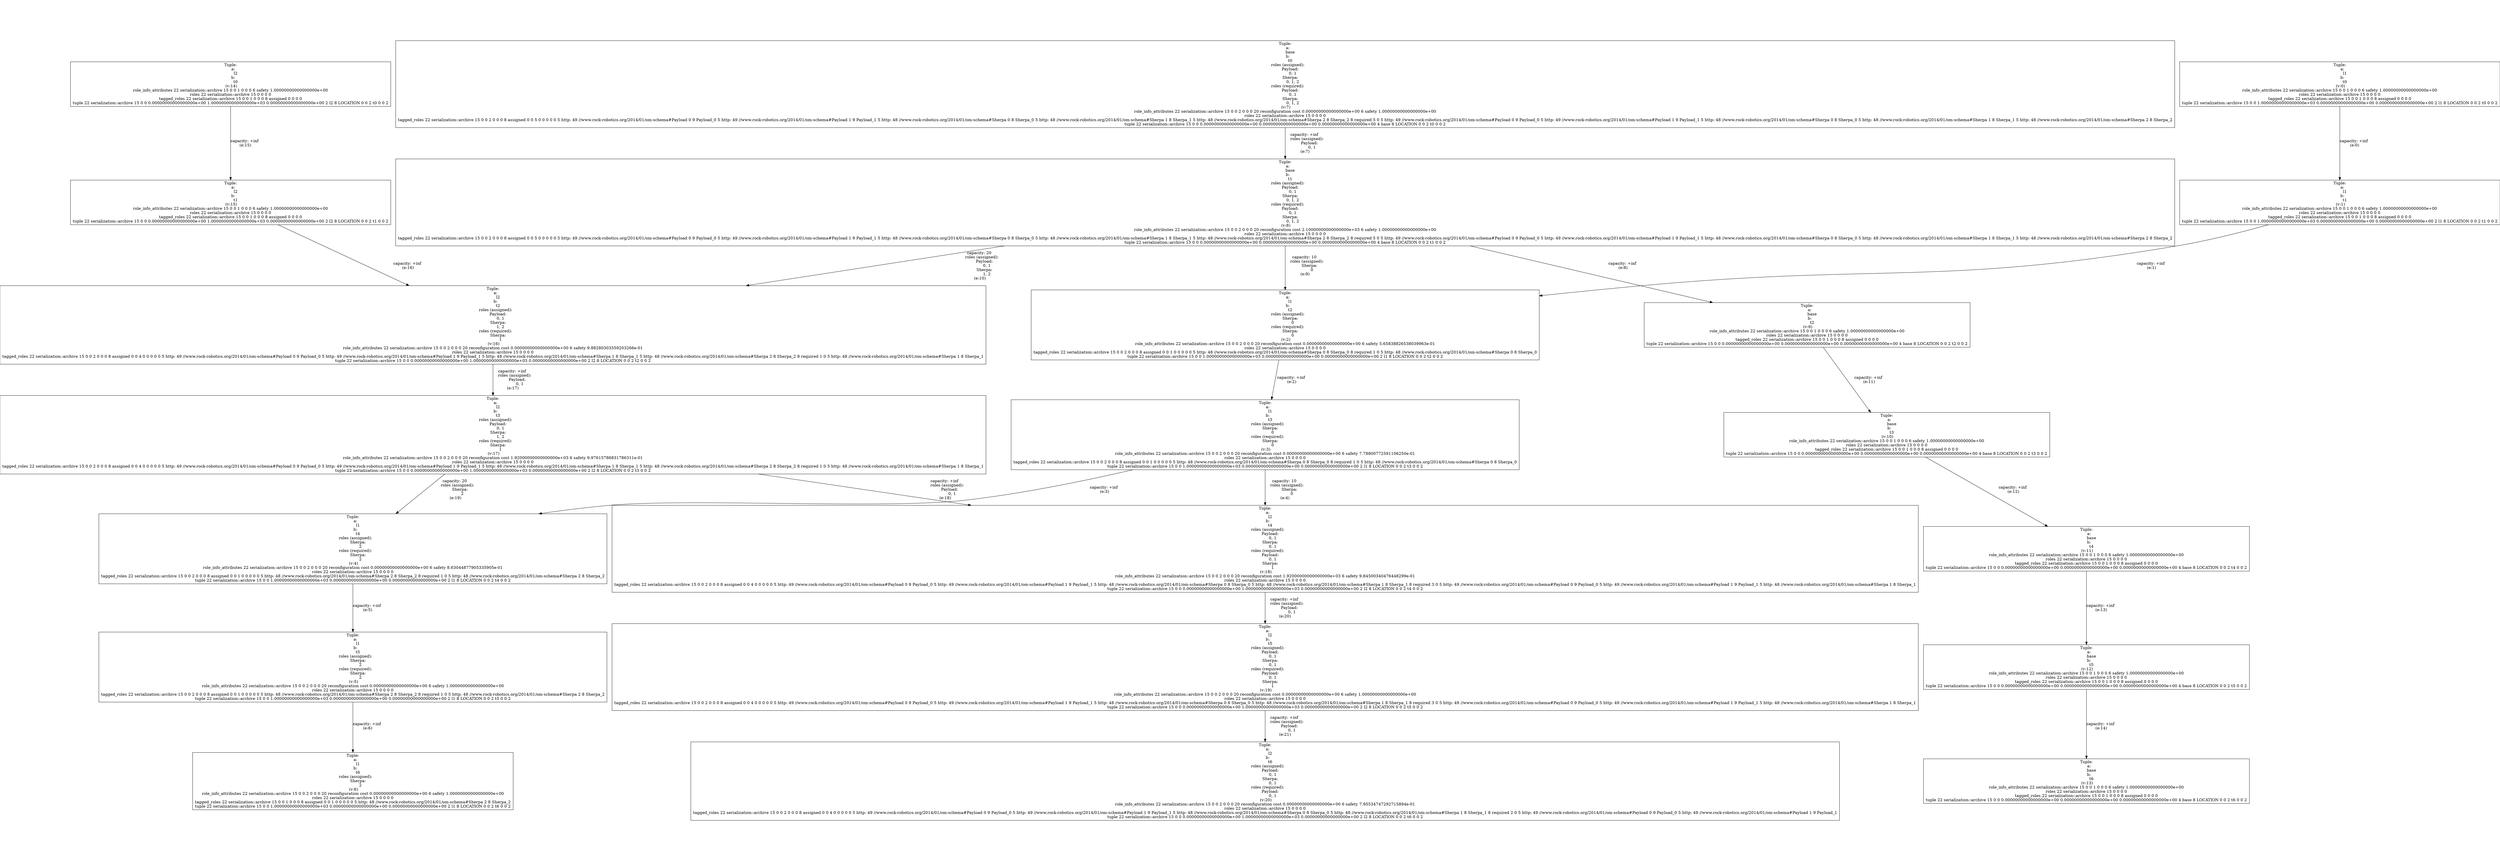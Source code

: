 digraph GraphvizGraph {
	graph [bb="0,0,6845,2762",
		concentrate=false,
		dpi="96,0",
		overlap=false,
		pad="0,2",
		root="Tuple:
    a:
        l2
    b:
        t6
    roles (assigned):
        Payload:
            0, 1
        Sherpa:
            0, \
1
    roles (required):
        Payload:
            0, 1
 (v:20)
role_info_attributes 22 serialization::archive 15 0 0 2 0 0 0 \
20 reconfiguration cost 0.00000000000000000e+00 6 safety 7.95534747292715894e-01
roles 22 serialization::archive 15 0 0 0 0
tagged_\
roles 22 serialization::archive 15 0 0 2 0 0 0 8 assigned 0 0 4 0 0 0 0 0 5 http: 49 //www.rock-robotics.org/2014/01/om-schema#Payload \
0 9 Payload_0 5 http: 49 //www.rock-robotics.org/2014/01/om-schema#Payload 1 9 Payload_1 5 http: 48 //www.rock-robotics.org/2014/\
01/om-schema#Sherpa 0 8 Sherpa_0 5 http: 48 //www.rock-robotics.org/2014/01/om-schema#Sherpa 1 8 Sherpa_1 8 required 2 0 5 http: \
49 //www.rock-robotics.org/2014/01/om-schema#Payload 0 9 Payload_0 5 http: 49 //www.rock-robotics.org/2014/01/om-schema#Payload \
1 9 Payload_1
tuple 22 serialization::archive 15 0 0 0.00000000000000000e+00 1.00000000000000000e+03 0.00000000000000000e+00 2 l2 \
8 LOCATION 0 0 2 t6 0 0 2",
		splines=true
	];
	node [fixedsize=false,
		label="\N",
		pin=false,
		pos="0,0",
		shape=box,
		width=0
	];
	edge [label=o];
	"Tuple:
    a:
        l2
    b:
        t6
    roles (assigned):
        Payload:
            0, 1
        Sherpa:
            0, \
1
    roles (required):
        Payload:
            0, 1
 (v:20)
role_info_attributes 22 serialization::archive 15 0 0 2 0 0 0 \
20 reconfiguration cost 0.00000000000000000e+00 6 safety 7.95534747292715894e-01
roles 22 serialization::archive 15 0 0 0 0
tagged_\
roles 22 serialization::archive 15 0 0 2 0 0 0 8 assigned 0 0 4 0 0 0 0 0 5 http: 49 //www.rock-robotics.org/2014/01/om-schema#Payload \
0 9 Payload_0 5 http: 49 //www.rock-robotics.org/2014/01/om-schema#Payload 1 9 Payload_1 5 http: 48 //www.rock-robotics.org/2014/\
01/om-schema#Sherpa 0 8 Sherpa_0 5 http: 48 //www.rock-robotics.org/2014/01/om-schema#Sherpa 1 8 Sherpa_1 8 required 2 0 5 http: \
49 //www.rock-robotics.org/2014/01/om-schema#Payload 0 9 Payload_0 5 http: 49 //www.rock-robotics.org/2014/01/om-schema#Payload \
1 9 Payload_1
tuple 22 serialization::archive 15 0 0 0.00000000000000000e+00 1.00000000000000000e+03 0.00000000000000000e+00 2 l2 \
8 LOCATION 0 0 2 t6 0 0 2"	 [height=3.8611,
		pos="3464,139",
		width=43.778];
	"Tuple:
    a:
        l2
    b:
        t5
    roles (assigned):
        Payload:
            0, 1
        Sherpa:
            0, \
1
    roles (required):
        Payload:
            0, 1
        Sherpa:
            1
 (v:19)
role_info_attributes 22 serialization::\
archive 15 0 0 2 0 0 0 20 reconfiguration cost 0.00000000000000000e+00 6 safety 1.00000000000000000e+00
roles 22 serialization::\
archive 15 0 0 0 0
tagged_roles 22 serialization::archive 15 0 0 2 0 0 0 8 assigned 0 0 4 0 0 0 0 0 5 http: 49 //www.rock-robotics.org/\
2014/01/om-schema#Payload 0 9 Payload_0 5 http: 49 //www.rock-robotics.org/2014/01/om-schema#Payload 1 9 Payload_1 5 http: 48 //\
www.rock-robotics.org/2014/01/om-schema#Sherpa 0 8 Sherpa_0 5 http: 48 //www.rock-robotics.org/2014/01/om-schema#Sherpa 1 8 Sherpa_\
1 8 required 3 0 5 http: 49 //www.rock-robotics.org/2014/01/om-schema#Payload 0 9 Payload_0 5 http: 49 //www.rock-robotics.org/2014/\
01/om-schema#Payload 1 9 Payload_1 5 http: 48 //www.rock-robotics.org/2014/01/om-schema#Sherpa 1 8 Sherpa_1
tuple 22 serialization::\
archive 15 0 0 0.00000000000000000e+00 1.00000000000000000e+03 0.00000000000000000e+00 2 l2 8 LOCATION 0 0 2 t5 0 0 2"	 [height=4.2778,
		pos="3464,543",
		width=49.736];
	"Tuple:
    a:
        l2
    b:
        t5
    roles (assigned):
        Payload:
            0, 1
        Sherpa:
            0, \
1
    roles (required):
        Payload:
            0, 1
        Sherpa:
            1
 (v:19)
role_info_attributes 22 serialization::\
archive 15 0 0 2 0 0 0 20 reconfiguration cost 0.00000000000000000e+00 6 safety 1.00000000000000000e+00
roles 22 serialization::\
archive 15 0 0 0 0
tagged_roles 22 serialization::archive 15 0 0 2 0 0 0 8 assigned 0 0 4 0 0 0 0 0 5 http: 49 //www.rock-robotics.org/\
2014/01/om-schema#Payload 0 9 Payload_0 5 http: 49 //www.rock-robotics.org/2014/01/om-schema#Payload 1 9 Payload_1 5 http: 48 //\
www.rock-robotics.org/2014/01/om-schema#Sherpa 0 8 Sherpa_0 5 http: 48 //www.rock-robotics.org/2014/01/om-schema#Sherpa 1 8 Sherpa_\
1 8 required 3 0 5 http: 49 //www.rock-robotics.org/2014/01/om-schema#Payload 0 9 Payload_0 5 http: 49 //www.rock-robotics.org/2014/\
01/om-schema#Payload 1 9 Payload_1 5 http: 48 //www.rock-robotics.org/2014/01/om-schema#Sherpa 1 8 Sherpa_1
tuple 22 serialization::\
archive 15 0 0 0.00000000000000000e+00 1.00000000000000000e+03 0.00000000000000000e+00 2 l2 8 LOCATION 0 0 2 t5 0 0 2" -> "Tuple:
    a:
        l2
    b:
        t6
    roles (assigned):
        Payload:
            0, 1
        Sherpa:
            0, \
1
    roles (required):
        Payload:
            0, 1
 (v:20)
role_info_attributes 22 serialization::archive 15 0 0 2 0 0 0 \
20 reconfiguration cost 0.00000000000000000e+00 6 safety 7.95534747292715894e-01
roles 22 serialization::archive 15 0 0 0 0
tagged_\
roles 22 serialization::archive 15 0 0 2 0 0 0 8 assigned 0 0 4 0 0 0 0 0 5 http: 49 //www.rock-robotics.org/2014/01/om-schema#Payload \
0 9 Payload_0 5 http: 49 //www.rock-robotics.org/2014/01/om-schema#Payload 1 9 Payload_1 5 http: 48 //www.rock-robotics.org/2014/\
01/om-schema#Sherpa 0 8 Sherpa_0 5 http: 48 //www.rock-robotics.org/2014/01/om-schema#Sherpa 1 8 Sherpa_1 8 required 2 0 5 http: \
49 //www.rock-robotics.org/2014/01/om-schema#Payload 0 9 Payload_0 5 http: 49 //www.rock-robotics.org/2014/01/om-schema#Payload \
1 9 Payload_1
tuple 22 serialization::archive 15 0 0 0.00000000000000000e+00 1.00000000000000000e+03 0.00000000000000000e+00 2 l2 \
8 LOCATION 0 0 2 t6 0 0 2" [key="capacity: +inf
    roles (assigned):
        Payload:
            0, 1
 (e:21)",
	label="capacity: +inf
    roles (assigned):
        Payload:
            0, 1
 (e:21)",
	lp="3516.5,333.5",
	pos="e,3464,278.02 3464,388.82 3464,355.8 3464,320.97 3464,288.14"];
"Tuple:
    a:
        l2
    b:
        t4
    roles (assigned):
        Payload:
            0, 1
        Sherpa:
            0, \
1
    roles (required):
        Payload:
            0, 1
        Sherpa:
            1
 (v:18)
role_info_attributes 22 serialization::\
archive 15 0 0 2 0 0 0 20 reconfiguration cost 1.92000000000000000e+03 6 safety 9.84500340476448299e-01
roles 22 serialization::\
archive 15 0 0 0 0
tagged_roles 22 serialization::archive 15 0 0 2 0 0 0 8 assigned 0 0 4 0 0 0 0 0 5 http: 49 //www.rock-robotics.org/\
2014/01/om-schema#Payload 0 9 Payload_0 5 http: 49 //www.rock-robotics.org/2014/01/om-schema#Payload 1 9 Payload_1 5 http: 48 //\
www.rock-robotics.org/2014/01/om-schema#Sherpa 0 8 Sherpa_0 5 http: 48 //www.rock-robotics.org/2014/01/om-schema#Sherpa 1 8 Sherpa_\
1 8 required 3 0 5 http: 49 //www.rock-robotics.org/2014/01/om-schema#Payload 0 9 Payload_0 5 http: 49 //www.rock-robotics.org/2014/\
01/om-schema#Payload 1 9 Payload_1 5 http: 48 //www.rock-robotics.org/2014/01/om-schema#Sherpa 1 8 Sherpa_1
tuple 22 serialization::\
archive 15 0 0 0.00000000000000000e+00 1.00000000000000000e+03 0.00000000000000000e+00 2 l2 8 LOCATION 0 0 2 t4 0 0 2" [height=4.2778,
	pos="3464,962",
	width=49.736];
"Tuple:
    a:
        l2
    b:
        t4
    roles (assigned):
        Payload:
            0, 1
        Sherpa:
            0, \
1
    roles (required):
        Payload:
            0, 1
        Sherpa:
            1
 (v:18)
role_info_attributes 22 serialization::\
archive 15 0 0 2 0 0 0 20 reconfiguration cost 1.92000000000000000e+03 6 safety 9.84500340476448299e-01
roles 22 serialization::\
archive 15 0 0 0 0
tagged_roles 22 serialization::archive 15 0 0 2 0 0 0 8 assigned 0 0 4 0 0 0 0 0 5 http: 49 //www.rock-robotics.org/\
2014/01/om-schema#Payload 0 9 Payload_0 5 http: 49 //www.rock-robotics.org/2014/01/om-schema#Payload 1 9 Payload_1 5 http: 48 //\
www.rock-robotics.org/2014/01/om-schema#Sherpa 0 8 Sherpa_0 5 http: 48 //www.rock-robotics.org/2014/01/om-schema#Sherpa 1 8 Sherpa_\
1 8 required 3 0 5 http: 49 //www.rock-robotics.org/2014/01/om-schema#Payload 0 9 Payload_0 5 http: 49 //www.rock-robotics.org/2014/\
01/om-schema#Payload 1 9 Payload_1 5 http: 48 //www.rock-robotics.org/2014/01/om-schema#Sherpa 1 8 Sherpa_1
tuple 22 serialization::\
archive 15 0 0 0.00000000000000000e+00 1.00000000000000000e+03 0.00000000000000000e+00 2 l2 8 LOCATION 0 0 2 t4 0 0 2" -> "Tuple:
    a:
        l2
    b:
        t5
    roles (assigned):
        Payload:
            0, 1
        Sherpa:
            0, \
1
    roles (required):
        Payload:
            0, 1
        Sherpa:
            1
 (v:19)
role_info_attributes 22 serialization::\
archive 15 0 0 2 0 0 0 20 reconfiguration cost 0.00000000000000000e+00 6 safety 1.00000000000000000e+00
roles 22 serialization::\
archive 15 0 0 0 0
tagged_roles 22 serialization::archive 15 0 0 2 0 0 0 8 assigned 0 0 4 0 0 0 0 0 5 http: 49 //www.rock-robotics.org/\
2014/01/om-schema#Payload 0 9 Payload_0 5 http: 49 //www.rock-robotics.org/2014/01/om-schema#Payload 1 9 Payload_1 5 http: 48 //\
www.rock-robotics.org/2014/01/om-schema#Sherpa 0 8 Sherpa_0 5 http: 48 //www.rock-robotics.org/2014/01/om-schema#Sherpa 1 8 Sherpa_\
1 8 required 3 0 5 http: 49 //www.rock-robotics.org/2014/01/om-schema#Payload 0 9 Payload_0 5 http: 49 //www.rock-robotics.org/2014/\
01/om-schema#Payload 1 9 Payload_1 5 http: 48 //www.rock-robotics.org/2014/01/om-schema#Sherpa 1 8 Sherpa_1
tuple 22 serialization::\
archive 15 0 0 0.00000000000000000e+00 1.00000000000000000e+03 0.00000000000000000e+00 2 l2 8 LOCATION 0 0 2 t5 0 0 2" [key="capacity: +inf
    roles (assigned):
        Payload:
            0, 1
 (e:20)",
label="capacity: +inf
    roles (assigned):
        Payload:
            0, 1
 (e:20)",
lp="3516.5,752.5",
pos="e,3464,697.26 3464,807.76 3464,775.09 3464,740.49 3464,707.46"];
"Tuple:
    a:
        l2
    b:
        t3
    roles (assigned):
        Payload:
            0, 1
        Sherpa:
            1, \
2
    roles (required):
        Sherpa:
            1
 (v:17)
role_info_attributes 22 serialization::archive 15 0 0 2 0 0 0 20 reconfiguration \
cost 1.92000000000000000e+03 6 safety 9.97615786831786311e-01
roles 22 serialization::archive 15 0 0 0 0
tagged_roles 22 serialization::\
archive 15 0 0 2 0 0 0 8 assigned 0 0 4 0 0 0 0 0 5 http: 49 //www.rock-robotics.org/2014/01/om-schema#Payload 0 9 Payload_0 5 http: \
49 //www.rock-robotics.org/2014/01/om-schema#Payload 1 9 Payload_1 5 http: 48 //www.rock-robotics.org/2014/01/om-schema#Sherpa 1 \
8 Sherpa_1 5 http: 48 //www.rock-robotics.org/2014/01/om-schema#Sherpa 2 8 Sherpa_2 8 required 1 0 5 http: 48 //www.rock-robotics.org/\
2014/01/om-schema#Sherpa 1 8 Sherpa_1
tuple 22 serialization::archive 15 0 0 0.00000000000000000e+00 1.00000000000000000e+03 0.00000000000000000e+\
00 2 l2 8 LOCATION 0 0 2 t3 0 0 2" [height=3.8611,
pos="1349,1366",
width=37.472];
"Tuple:
    a:
        l2
    b:
        t3
    roles (assigned):
        Payload:
            0, 1
        Sherpa:
            1, \
2
    roles (required):
        Sherpa:
            1
 (v:17)
role_info_attributes 22 serialization::archive 15 0 0 2 0 0 0 20 reconfiguration \
cost 1.92000000000000000e+03 6 safety 9.97615786831786311e-01
roles 22 serialization::archive 15 0 0 0 0
tagged_roles 22 serialization::\
archive 15 0 0 2 0 0 0 8 assigned 0 0 4 0 0 0 0 0 5 http: 49 //www.rock-robotics.org/2014/01/om-schema#Payload 0 9 Payload_0 5 http: \
49 //www.rock-robotics.org/2014/01/om-schema#Payload 1 9 Payload_1 5 http: 48 //www.rock-robotics.org/2014/01/om-schema#Sherpa 1 \
8 Sherpa_1 5 http: 48 //www.rock-robotics.org/2014/01/om-schema#Sherpa 2 8 Sherpa_2 8 required 1 0 5 http: 48 //www.rock-robotics.org/\
2014/01/om-schema#Sherpa 1 8 Sherpa_1
tuple 22 serialization::archive 15 0 0 0.00000000000000000e+00 1.00000000000000000e+03 0.00000000000000000e+\
00 2 l2 8 LOCATION 0 0 2 t3 0 0 2" -> "Tuple:
    a:
        l2
    b:
        t4
    roles (assigned):
        Payload:
            0, 1
        Sherpa:
            0, \
1
    roles (required):
        Payload:
            0, 1
        Sherpa:
            1
 (v:18)
role_info_attributes 22 serialization::\
archive 15 0 0 2 0 0 0 20 reconfiguration cost 1.92000000000000000e+03 6 safety 9.84500340476448299e-01
roles 22 serialization::\
archive 15 0 0 0 0
tagged_roles 22 serialization::archive 15 0 0 2 0 0 0 8 assigned 0 0 4 0 0 0 0 0 5 http: 49 //www.rock-robotics.org/\
2014/01/om-schema#Payload 0 9 Payload_0 5 http: 49 //www.rock-robotics.org/2014/01/om-schema#Payload 1 9 Payload_1 5 http: 48 //\
www.rock-robotics.org/2014/01/om-schema#Sherpa 0 8 Sherpa_0 5 http: 48 //www.rock-robotics.org/2014/01/om-schema#Sherpa 1 8 Sherpa_\
1 8 required 3 0 5 http: 49 //www.rock-robotics.org/2014/01/om-schema#Payload 0 9 Payload_0 5 http: 49 //www.rock-robotics.org/2014/\
01/om-schema#Payload 1 9 Payload_1 5 http: 48 //www.rock-robotics.org/2014/01/om-schema#Sherpa 1 8 Sherpa_1
tuple 22 serialization::\
archive 15 0 0 0.00000000000000000e+00 1.00000000000000000e+03 0.00000000000000000e+00 2 l2 8 LOCATION 0 0 2 t4 0 0 2" [key="capacity: +inf
    roles (assigned):
        Payload:
            0, 1
 (e:18)",
label="capacity: +inf
    roles (assigned):
        Payload:
            0, 1
 (e:18)",
lp="2586.5,1171.5",
pos="e,2657.4,1116.1 2076.9,1227 2260.7,1191.8 2459.4,1153.9 2647.3,1118"];
"Tuple:
    a:
        l1
    b:
        t4
    roles (assigned):
        Sherpa:
            2
    roles (required):
        Sherpa:
            \
2
 (v:4)
role_info_attributes 22 serialization::archive 15 0 0 2 0 0 0 20 reconfiguration cost 0.00000000000000000e+00 6 safety \
8.63044877905335905e-01
roles 22 serialization::archive 15 0 0 0 0
tagged_roles 22 serialization::archive 15 0 0 2 0 0 0 8 assigned \
0 0 1 0 0 0 0 0 5 http: 48 //www.rock-robotics.org/2014/01/om-schema#Sherpa 2 8 Sherpa_2 8 required 1 0 5 http: 48 //www.rock-robotics.org/\
2014/01/om-schema#Sherpa 2 8 Sherpa_2
tuple 22 serialization::archive 15 0 0 1.00000000000000000e+03 0.00000000000000000e+00 0.00000000000000000e+\
00 2 l1 8 LOCATION 0 0 2 t4 0 0 2" [height=3.4444,
pos="963,962",
width=19.236];
"Tuple:
    a:
        l2
    b:
        t3
    roles (assigned):
        Payload:
            0, 1
        Sherpa:
            1, \
2
    roles (required):
        Sherpa:
            1
 (v:17)
role_info_attributes 22 serialization::archive 15 0 0 2 0 0 0 20 reconfiguration \
cost 1.92000000000000000e+03 6 safety 9.97615786831786311e-01
roles 22 serialization::archive 15 0 0 0 0
tagged_roles 22 serialization::\
archive 15 0 0 2 0 0 0 8 assigned 0 0 4 0 0 0 0 0 5 http: 49 //www.rock-robotics.org/2014/01/om-schema#Payload 0 9 Payload_0 5 http: \
49 //www.rock-robotics.org/2014/01/om-schema#Payload 1 9 Payload_1 5 http: 48 //www.rock-robotics.org/2014/01/om-schema#Sherpa 1 \
8 Sherpa_1 5 http: 48 //www.rock-robotics.org/2014/01/om-schema#Sherpa 2 8 Sherpa_2 8 required 1 0 5 http: 48 //www.rock-robotics.org/\
2014/01/om-schema#Sherpa 1 8 Sherpa_1
tuple 22 serialization::archive 15 0 0 0.00000000000000000e+00 1.00000000000000000e+03 0.00000000000000000e+\
00 2 l2 8 LOCATION 0 0 2 t3 0 0 2" -> "Tuple:
    a:
        l1
    b:
        t4
    roles (assigned):
        Sherpa:
            2
    roles (required):
        Sherpa:
            \
2
 (v:4)
role_info_attributes 22 serialization::archive 15 0 0 2 0 0 0 20 reconfiguration cost 0.00000000000000000e+00 6 safety \
8.63044877905335905e-01
roles 22 serialization::archive 15 0 0 0 0
tagged_roles 22 serialization::archive 15 0 0 2 0 0 0 8 assigned \
0 0 1 0 0 0 0 0 5 http: 48 //www.rock-robotics.org/2014/01/om-schema#Sherpa 2 8 Sherpa_2 8 required 1 0 5 http: 48 //www.rock-robotics.org/\
2014/01/om-schema#Sherpa 2 8 Sherpa_2
tuple 22 serialization::archive 15 0 0 1.00000000000000000e+03 0.00000000000000000e+00 0.00000000000000000e+\
00 2 l1 8 LOCATION 0 0 2 t4 0 0 2" [key="capacity: 20
    roles (assigned):
        Sherpa:
            2
 (e:19)",
label="capacity: 20
    roles (assigned):
        Sherpa:
            2
 (e:19)",
lp="1243.5,1171.5",
pos="e,1081.5,1086.1 1216.2,1227 1174.8,1183.7 1129.4,1136.2 1088.6,1093.4"];
"Tuple:
    a:
        l2
    b:
        t2
    roles (assigned):
        Payload:
            0, 1
        Sherpa:
            1, \
2
    roles (required):
        Sherpa:
            1
 (v:16)
role_info_attributes 22 serialization::archive 15 0 0 2 0 0 0 20 reconfiguration \
cost 0.00000000000000000e+00 6 safety 9.88280303559203266e-01
roles 22 serialization::archive 15 0 0 0 0
tagged_roles 22 serialization::\
archive 15 0 0 2 0 0 0 8 assigned 0 0 4 0 0 0 0 0 5 http: 49 //www.rock-robotics.org/2014/01/om-schema#Payload 0 9 Payload_0 5 http: \
49 //www.rock-robotics.org/2014/01/om-schema#Payload 1 9 Payload_1 5 http: 48 //www.rock-robotics.org/2014/01/om-schema#Sherpa 1 \
8 Sherpa_1 5 http: 48 //www.rock-robotics.org/2014/01/om-schema#Sherpa 2 8 Sherpa_2 8 required 1 0 5 http: 48 //www.rock-robotics.org/\
2014/01/om-schema#Sherpa 1 8 Sherpa_1
tuple 22 serialization::archive 15 0 0 0.00000000000000000e+00 1.00000000000000000e+03 0.00000000000000000e+\
00 2 l2 8 LOCATION 0 0 2 t2 0 0 2" [height=3.8611,
pos="1349,1755",
width=37.472];
"Tuple:
    a:
        l2
    b:
        t2
    roles (assigned):
        Payload:
            0, 1
        Sherpa:
            1, \
2
    roles (required):
        Sherpa:
            1
 (v:16)
role_info_attributes 22 serialization::archive 15 0 0 2 0 0 0 20 reconfiguration \
cost 0.00000000000000000e+00 6 safety 9.88280303559203266e-01
roles 22 serialization::archive 15 0 0 0 0
tagged_roles 22 serialization::\
archive 15 0 0 2 0 0 0 8 assigned 0 0 4 0 0 0 0 0 5 http: 49 //www.rock-robotics.org/2014/01/om-schema#Payload 0 9 Payload_0 5 http: \
49 //www.rock-robotics.org/2014/01/om-schema#Payload 1 9 Payload_1 5 http: 48 //www.rock-robotics.org/2014/01/om-schema#Sherpa 1 \
8 Sherpa_1 5 http: 48 //www.rock-robotics.org/2014/01/om-schema#Sherpa 2 8 Sherpa_2 8 required 1 0 5 http: 48 //www.rock-robotics.org/\
2014/01/om-schema#Sherpa 1 8 Sherpa_1
tuple 22 serialization::archive 15 0 0 0.00000000000000000e+00 1.00000000000000000e+03 0.00000000000000000e+\
00 2 l2 8 LOCATION 0 0 2 t2 0 0 2" -> "Tuple:
    a:
        l2
    b:
        t3
    roles (assigned):
        Payload:
            0, 1
        Sherpa:
            1, \
2
    roles (required):
        Sherpa:
            1
 (v:17)
role_info_attributes 22 serialization::archive 15 0 0 2 0 0 0 20 reconfiguration \
cost 1.92000000000000000e+03 6 safety 9.97615786831786311e-01
roles 22 serialization::archive 15 0 0 0 0
tagged_roles 22 serialization::\
archive 15 0 0 2 0 0 0 8 assigned 0 0 4 0 0 0 0 0 5 http: 49 //www.rock-robotics.org/2014/01/om-schema#Payload 0 9 Payload_0 5 http: \
49 //www.rock-robotics.org/2014/01/om-schema#Payload 1 9 Payload_1 5 http: 48 //www.rock-robotics.org/2014/01/om-schema#Sherpa 1 \
8 Sherpa_1 5 http: 48 //www.rock-robotics.org/2014/01/om-schema#Sherpa 2 8 Sherpa_2 8 required 1 0 5 http: 48 //www.rock-robotics.org/\
2014/01/om-schema#Sherpa 1 8 Sherpa_1
tuple 22 serialization::archive 15 0 0 0.00000000000000000e+00 1.00000000000000000e+03 0.00000000000000000e+\
00 2 l2 8 LOCATION 0 0 2 t3 0 0 2" [key="capacity: +inf
    roles (assigned):
        Payload:
            0, 1
 (e:17)",
label="capacity: +inf
    roles (assigned):
        Payload:
            0, 1
 (e:17)",
lp="1401.5,1560.5",
pos="e,1349,1505.2 1349,1615.9 1349,1583.3 1349,1548.4 1349,1515.4"];
"Tuple:
    a:
        l2
    b:
        t1
 (v:15)
role_info_attributes 22 serialization::archive 15 0 0 1 0 0 0 6 safety 1.00000000000000000e+\
00
roles 22 serialization::archive 15 0 0 0 0
tagged_roles 22 serialization::archive 15 0 0 1 0 0 0 8 assigned 0 0 0 0
tuple 22 \
serialization::archive 15 0 0 0.00000000000000000e+00 1.00000000000000000e+03 0.00000000000000000e+00 2 l2 8 LOCATION 0 0 2 t1 0 \
0 2" [height=2.1944,
pos="629,2189",
width=12.111];
"Tuple:
    a:
        l2
    b:
        t1
 (v:15)
role_info_attributes 22 serialization::archive 15 0 0 1 0 0 0 6 safety 1.00000000000000000e+\
00
roles 22 serialization::archive 15 0 0 0 0
tagged_roles 22 serialization::archive 15 0 0 1 0 0 0 8 assigned 0 0 0 0
tuple 22 \
serialization::archive 15 0 0 0.00000000000000000e+00 1.00000000000000000e+03 0.00000000000000000e+00 2 l2 8 LOCATION 0 0 2 t1 0 \
0 2" -> "Tuple:
    a:
        l2
    b:
        t2
    roles (assigned):
        Payload:
            0, 1
        Sherpa:
            1, \
2
    roles (required):
        Sherpa:
            1
 (v:16)
role_info_attributes 22 serialization::archive 15 0 0 2 0 0 0 20 reconfiguration \
cost 0.00000000000000000e+00 6 safety 9.88280303559203266e-01
roles 22 serialization::archive 15 0 0 0 0
tagged_roles 22 serialization::\
archive 15 0 0 2 0 0 0 8 assigned 0 0 4 0 0 0 0 0 5 http: 49 //www.rock-robotics.org/2014/01/om-schema#Payload 0 9 Payload_0 5 http: \
49 //www.rock-robotics.org/2014/01/om-schema#Payload 1 9 Payload_1 5 http: 48 //www.rock-robotics.org/2014/01/om-schema#Sherpa 1 \
8 Sherpa_1 5 http: 48 //www.rock-robotics.org/2014/01/om-schema#Sherpa 2 8 Sherpa_2 8 required 1 0 5 http: 48 //www.rock-robotics.org/\
2014/01/om-schema#Sherpa 1 8 Sherpa_1
tuple 22 serialization::archive 15 0 0 0.00000000000000000e+00 1.00000000000000000e+03 0.00000000000000000e+\
00 2 l2 8 LOCATION 0 0 2 t2 0 0 2" [key="capacity: +inf
 (e:16)",
label="capacity: +inf
 (e:16)",
lp="1113,1964.5",
pos="e,1118.2,1894.1 760.22,2109.9 857.57,2051.2 993.02,1969.6 1109.5,1899.4"];
"Tuple:
    a:
        l2
    b:
        t0
 (v:14)
role_info_attributes 22 serialization::archive 15 0 0 1 0 0 0 6 safety 1.00000000000000000e+\
00
roles 22 serialization::archive 15 0 0 0 0
tagged_roles 22 serialization::archive 15 0 0 1 0 0 0 8 assigned 0 0 0 0
tuple 22 \
serialization::archive 15 0 0 0.00000000000000000e+00 1.00000000000000000e+03 0.00000000000000000e+00 2 l2 8 LOCATION 0 0 2 t0 0 \
0 2" [height=2.1944,
pos="629,2608",
width=12.111];
"Tuple:
    a:
        l2
    b:
        t0
 (v:14)
role_info_attributes 22 serialization::archive 15 0 0 1 0 0 0 6 safety 1.00000000000000000e+\
00
roles 22 serialization::archive 15 0 0 0 0
tagged_roles 22 serialization::archive 15 0 0 1 0 0 0 8 assigned 0 0 0 0
tuple 22 \
serialization::archive 15 0 0 0.00000000000000000e+00 1.00000000000000000e+03 0.00000000000000000e+00 2 l2 8 LOCATION 0 0 2 t0 0 \
0 2" -> "Tuple:
    a:
        l2
    b:
        t1
 (v:15)
role_info_attributes 22 serialization::archive 15 0 0 1 0 0 0 6 safety 1.00000000000000000e+\
00
roles 22 serialization::archive 15 0 0 0 0
tagged_roles 22 serialization::archive 15 0 0 1 0 0 0 8 assigned 0 0 0 0
tuple 22 \
serialization::archive 15 0 0 0.00000000000000000e+00 1.00000000000000000e+03 0.00000000000000000e+00 2 l2 8 LOCATION 0 0 2 t1 0 \
0 2" [key="capacity: +inf
 (e:15)",
label="capacity: +inf
 (e:15)",
lp="667,2398.5",
pos="e,629,2268.3 629,2528.7 629,2457.4 629,2352.9 629,2278.6"];
"Tuple:
    a:
        base
    b:
        t6
 (v:13)
role_info_attributes 22 serialization::archive 15 0 0 1 0 0 0 6 safety 1.00000000000000000e+\
00
roles 22 serialization::archive 15 0 0 0 0
tagged_roles 22 serialization::archive 15 0 0 1 0 0 0 8 assigned 0 0 0 0
tuple 22 \
serialization::archive 15 0 0 0.00000000000000000e+00 0.00000000000000000e+00 0.00000000000000000e+00 4 base 8 LOCATION 0 0 2 t6 \
0 0 2" [height=2.1944,
pos="5715,139",
width=12.292];
"Tuple:
    a:
        base
    b:
        t5
 (v:12)
role_info_attributes 22 serialization::archive 15 0 0 1 0 0 0 6 safety 1.00000000000000000e+\
00
roles 22 serialization::archive 15 0 0 0 0
tagged_roles 22 serialization::archive 15 0 0 1 0 0 0 8 assigned 0 0 0 0
tuple 22 \
serialization::archive 15 0 0 0.00000000000000000e+00 0.00000000000000000e+00 0.00000000000000000e+00 4 base 8 LOCATION 0 0 2 t5 \
0 0 2" [height=2.1944,
pos="5715,543",
width=12.292];
"Tuple:
    a:
        base
    b:
        t5
 (v:12)
role_info_attributes 22 serialization::archive 15 0 0 1 0 0 0 6 safety 1.00000000000000000e+\
00
roles 22 serialization::archive 15 0 0 0 0
tagged_roles 22 serialization::archive 15 0 0 1 0 0 0 8 assigned 0 0 0 0
tuple 22 \
serialization::archive 15 0 0 0.00000000000000000e+00 0.00000000000000000e+00 0.00000000000000000e+00 4 base 8 LOCATION 0 0 2 t5 \
0 0 2" -> "Tuple:
    a:
        base
    b:
        t6
 (v:13)
role_info_attributes 22 serialization::archive 15 0 0 1 0 0 0 6 safety 1.00000000000000000e+\
00
roles 22 serialization::archive 15 0 0 0 0
tagged_roles 22 serialization::archive 15 0 0 1 0 0 0 8 assigned 0 0 0 0
tuple 22 \
serialization::archive 15 0 0 0.00000000000000000e+00 0.00000000000000000e+00 0.00000000000000000e+00 4 base 8 LOCATION 0 0 2 t6 \
0 0 2" [key="capacity: +inf
 (e:14)",
label="capacity: +inf
 (e:14)",
lp="5753,333.5",
pos="e,5715,218.15 5715,463.66 5715,395.99 5715,298.74 5715,228.34"];
"Tuple:
    a:
        base
    b:
        t4
 (v:11)
role_info_attributes 22 serialization::archive 15 0 0 1 0 0 0 6 safety 1.00000000000000000e+\
00
roles 22 serialization::archive 15 0 0 0 0
tagged_roles 22 serialization::archive 15 0 0 1 0 0 0 8 assigned 0 0 0 0
tuple 22 \
serialization::archive 15 0 0 0.00000000000000000e+00 0.00000000000000000e+00 0.00000000000000000e+00 4 base 8 LOCATION 0 0 2 t4 \
0 0 2" [height=2.1944,
pos="5715,962",
width=12.292];
"Tuple:
    a:
        base
    b:
        t4
 (v:11)
role_info_attributes 22 serialization::archive 15 0 0 1 0 0 0 6 safety 1.00000000000000000e+\
00
roles 22 serialization::archive 15 0 0 0 0
tagged_roles 22 serialization::archive 15 0 0 1 0 0 0 8 assigned 0 0 0 0
tuple 22 \
serialization::archive 15 0 0 0.00000000000000000e+00 0.00000000000000000e+00 0.00000000000000000e+00 4 base 8 LOCATION 0 0 2 t4 \
0 0 2" -> "Tuple:
    a:
        base
    b:
        t5
 (v:12)
role_info_attributes 22 serialization::archive 15 0 0 1 0 0 0 6 safety 1.00000000000000000e+\
00
roles 22 serialization::archive 15 0 0 0 0
tagged_roles 22 serialization::archive 15 0 0 1 0 0 0 8 assigned 0 0 0 0
tuple 22 \
serialization::archive 15 0 0 0.00000000000000000e+00 0.00000000000000000e+00 0.00000000000000000e+00 4 base 8 LOCATION 0 0 2 t5 \
0 0 2" [key="capacity: +inf
 (e:13)",
label="capacity: +inf
 (e:13)",
lp="5753,752.5",
pos="e,5715,622.33 5715,882.7 5715,811.43 5715,706.87 5715,632.61"];
"Tuple:
    a:
        base
    b:
        t3
 (v:10)
role_info_attributes 22 serialization::archive 15 0 0 1 0 0 0 6 safety 1.00000000000000000e+\
00
roles 22 serialization::archive 15 0 0 0 0
tagged_roles 22 serialization::archive 15 0 0 1 0 0 0 8 assigned 0 0 0 0
tuple 22 \
serialization::archive 15 0 0 0.00000000000000000e+00 0.00000000000000000e+00 0.00000000000000000e+00 4 base 8 LOCATION 0 0 2 t3 \
0 0 2" [height=2.1944,
pos="5166,1366",
width=12.292];
"Tuple:
    a:
        base
    b:
        t3
 (v:10)
role_info_attributes 22 serialization::archive 15 0 0 1 0 0 0 6 safety 1.00000000000000000e+\
00
roles 22 serialization::archive 15 0 0 0 0
tagged_roles 22 serialization::archive 15 0 0 1 0 0 0 8 assigned 0 0 0 0
tuple 22 \
serialization::archive 15 0 0 0.00000000000000000e+00 0.00000000000000000e+00 0.00000000000000000e+00 4 base 8 LOCATION 0 0 2 t3 \
0 0 2" -> "Tuple:
    a:
        base
    b:
        t4
 (v:11)
role_info_attributes 22 serialization::archive 15 0 0 1 0 0 0 6 safety 1.00000000000000000e+\
00
roles 22 serialization::archive 15 0 0 0 0
tagged_roles 22 serialization::archive 15 0 0 1 0 0 0 8 assigned 0 0 0 0
tuple 22 \
serialization::archive 15 0 0 0.00000000000000000e+00 0.00000000000000000e+00 0.00000000000000000e+00 4 base 8 LOCATION 0 0 2 t4 \
0 0 2" [key="capacity: +inf
 (e:12)",
label="capacity: +inf
 (e:12)",
lp="5512,1171.5",
pos="e,5607.3,1041.2 5273.5,1286.9 5367.2,1217.9 5502.8,1118.1 5599,1047.4"];
"Tuple:
    a:
        base
    b:
        t2
 (v:9)
role_info_attributes 22 serialization::archive 15 0 0 1 0 0 0 6 safety 1.00000000000000000e+\
00
roles 22 serialization::archive 15 0 0 0 0
tagged_roles 22 serialization::archive 15 0 0 1 0 0 0 8 assigned 0 0 0 0
tuple 22 \
serialization::archive 15 0 0 0.00000000000000000e+00 0.00000000000000000e+00 0.00000000000000000e+00 4 base 8 LOCATION 0 0 2 t2 \
0 0 2" [height=2.1944,
pos="4946,1755",
width=12.292];
"Tuple:
    a:
        base
    b:
        t2
 (v:9)
role_info_attributes 22 serialization::archive 15 0 0 1 0 0 0 6 safety 1.00000000000000000e+\
00
roles 22 serialization::archive 15 0 0 0 0
tagged_roles 22 serialization::archive 15 0 0 1 0 0 0 8 assigned 0 0 0 0
tuple 22 \
serialization::archive 15 0 0 0.00000000000000000e+00 0.00000000000000000e+00 0.00000000000000000e+00 4 base 8 LOCATION 0 0 2 t2 \
0 0 2" -> "Tuple:
    a:
        base
    b:
        t3
 (v:10)
role_info_attributes 22 serialization::archive 15 0 0 1 0 0 0 6 safety 1.00000000000000000e+\
00
roles 22 serialization::archive 15 0 0 0 0
tagged_roles 22 serialization::archive 15 0 0 1 0 0 0 8 assigned 0 0 0 0
tuple 22 \
serialization::archive 15 0 0 0.00000000000000000e+00 0.00000000000000000e+00 0.00000000000000000e+00 4 base 8 LOCATION 0 0 2 t3 \
0 0 2" [key="capacity: +inf
 (e:11)",
label="capacity: +inf
 (e:11)",
lp="5114,1560.5",
pos="e,5121.3,1445.1 4990.8,1675.8 5027.2,1611.4 5078.6,1520.6 5116.3,1453.9"];
"Tuple:
    a:
        base
    b:
        t1
    roles (assigned):
        Payload:
            0, 1
        Sherpa:
            \
0, 1, 2
    roles (required):
        Payload:
            0, 1
        Sherpa:
            0, 1, 2
 (v:8)
role_info_attributes \
22 serialization::archive 15 0 0 2 0 0 0 20 reconfiguration cost 2.10000000000000000e+03 6 safety 1.00000000000000000e+00
roles \
22 serialization::archive 15 0 0 0 0
tagged_roles 22 serialization::archive 15 0 0 2 0 0 0 8 assigned 0 0 5 0 0 0 0 0 5 http: 49 //\
www.rock-robotics.org/2014/01/om-schema#Payload 0 9 Payload_0 5 http: 49 //www.rock-robotics.org/2014/01/om-schema#Payload 1 9 Payload_\
1 5 http: 48 //www.rock-robotics.org/2014/01/om-schema#Sherpa 0 8 Sherpa_0 5 http: 48 //www.rock-robotics.org/2014/01/om-schema#\
Sherpa 1 8 Sherpa_1 5 http: 48 //www.rock-robotics.org/2014/01/om-schema#Sherpa 2 8 Sherpa_2 8 required 5 0 5 http: 49 //www.rock-robotics.org/\
2014/01/om-schema#Payload 0 9 Payload_0 5 http: 49 //www.rock-robotics.org/2014/01/om-schema#Payload 1 9 Payload_1 5 http: 48 //\
www.rock-robotics.org/2014/01/om-schema#Sherpa 0 8 Sherpa_0 5 http: 48 //www.rock-robotics.org/2014/01/om-schema#Sherpa 1 8 Sherpa_\
1 5 http: 48 //www.rock-robotics.org/2014/01/om-schema#Sherpa 2 8 Sherpa_2
tuple 22 serialization::archive 15 0 0 0.00000000000000000e+\
00 0.00000000000000000e+00 0.00000000000000000e+00 4 base 8 LOCATION 0 0 2 t1 0 0 2" [height=4.2778,
pos="3519,2189",
width=67.653];
"Tuple:
    a:
        base
    b:
        t1
    roles (assigned):
        Payload:
            0, 1
        Sherpa:
            \
0, 1, 2
    roles (required):
        Payload:
            0, 1
        Sherpa:
            0, 1, 2
 (v:8)
role_info_attributes \
22 serialization::archive 15 0 0 2 0 0 0 20 reconfiguration cost 2.10000000000000000e+03 6 safety 1.00000000000000000e+00
roles \
22 serialization::archive 15 0 0 0 0
tagged_roles 22 serialization::archive 15 0 0 2 0 0 0 8 assigned 0 0 5 0 0 0 0 0 5 http: 49 //\
www.rock-robotics.org/2014/01/om-schema#Payload 0 9 Payload_0 5 http: 49 //www.rock-robotics.org/2014/01/om-schema#Payload 1 9 Payload_\
1 5 http: 48 //www.rock-robotics.org/2014/01/om-schema#Sherpa 0 8 Sherpa_0 5 http: 48 //www.rock-robotics.org/2014/01/om-schema#\
Sherpa 1 8 Sherpa_1 5 http: 48 //www.rock-robotics.org/2014/01/om-schema#Sherpa 2 8 Sherpa_2 8 required 5 0 5 http: 49 //www.rock-robotics.org/\
2014/01/om-schema#Payload 0 9 Payload_0 5 http: 49 //www.rock-robotics.org/2014/01/om-schema#Payload 1 9 Payload_1 5 http: 48 //\
www.rock-robotics.org/2014/01/om-schema#Sherpa 0 8 Sherpa_0 5 http: 48 //www.rock-robotics.org/2014/01/om-schema#Sherpa 1 8 Sherpa_\
1 5 http: 48 //www.rock-robotics.org/2014/01/om-schema#Sherpa 2 8 Sherpa_2
tuple 22 serialization::archive 15 0 0 0.00000000000000000e+\
00 0.00000000000000000e+00 0.00000000000000000e+00 4 base 8 LOCATION 0 0 2 t1 0 0 2" -> "Tuple:
    a:
        l2
    b:
        t2
    roles (assigned):
        Payload:
            0, 1
        Sherpa:
            1, \
2
    roles (required):
        Sherpa:
            1
 (v:16)
role_info_attributes 22 serialization::archive 15 0 0 2 0 0 0 20 reconfiguration \
cost 0.00000000000000000e+00 6 safety 9.88280303559203266e-01
roles 22 serialization::archive 15 0 0 0 0
tagged_roles 22 serialization::\
archive 15 0 0 2 0 0 0 8 assigned 0 0 4 0 0 0 0 0 5 http: 49 //www.rock-robotics.org/2014/01/om-schema#Payload 0 9 Payload_0 5 http: \
49 //www.rock-robotics.org/2014/01/om-schema#Payload 1 9 Payload_1 5 http: 48 //www.rock-robotics.org/2014/01/om-schema#Sherpa 1 \
8 Sherpa_1 5 http: 48 //www.rock-robotics.org/2014/01/om-schema#Sherpa 2 8 Sherpa_2 8 required 1 0 5 http: 48 //www.rock-robotics.org/\
2014/01/om-schema#Sherpa 1 8 Sherpa_1
tuple 22 serialization::archive 15 0 0 0.00000000000000000e+00 1.00000000000000000e+03 0.00000000000000000e+\
00 2 l2 8 LOCATION 0 0 2 t2 0 0 2" [key="capacity: 20
    roles (assigned):
        Payload:
            0, 1
        Sherpa:
            1, 2
 (e:10)",
label="capacity: 20
    roles (assigned):
        Payload:
            0, 1
        Sherpa:
            1, 2
 (e:10)",
lp="2681.5,1964.5",
pos="e,2044.3,1894.1 2749,2035 2522.6,1989.7 2276.3,1940.5 2054.2,1896"];
"Tuple:
    a:
        base
    b:
        t1
    roles (assigned):
        Payload:
            0, 1
        Sherpa:
            \
0, 1, 2
    roles (required):
        Payload:
            0, 1
        Sherpa:
            0, 1, 2
 (v:8)
role_info_attributes \
22 serialization::archive 15 0 0 2 0 0 0 20 reconfiguration cost 2.10000000000000000e+03 6 safety 1.00000000000000000e+00
roles \
22 serialization::archive 15 0 0 0 0
tagged_roles 22 serialization::archive 15 0 0 2 0 0 0 8 assigned 0 0 5 0 0 0 0 0 5 http: 49 //\
www.rock-robotics.org/2014/01/om-schema#Payload 0 9 Payload_0 5 http: 49 //www.rock-robotics.org/2014/01/om-schema#Payload 1 9 Payload_\
1 5 http: 48 //www.rock-robotics.org/2014/01/om-schema#Sherpa 0 8 Sherpa_0 5 http: 48 //www.rock-robotics.org/2014/01/om-schema#\
Sherpa 1 8 Sherpa_1 5 http: 48 //www.rock-robotics.org/2014/01/om-schema#Sherpa 2 8 Sherpa_2 8 required 5 0 5 http: 49 //www.rock-robotics.org/\
2014/01/om-schema#Payload 0 9 Payload_0 5 http: 49 //www.rock-robotics.org/2014/01/om-schema#Payload 1 9 Payload_1 5 http: 48 //\
www.rock-robotics.org/2014/01/om-schema#Sherpa 0 8 Sherpa_0 5 http: 48 //www.rock-robotics.org/2014/01/om-schema#Sherpa 1 8 Sherpa_\
1 5 http: 48 //www.rock-robotics.org/2014/01/om-schema#Sherpa 2 8 Sherpa_2
tuple 22 serialization::archive 15 0 0 0.00000000000000000e+\
00 0.00000000000000000e+00 0.00000000000000000e+00 4 base 8 LOCATION 0 0 2 t1 0 0 2" -> "Tuple:
    a:
        base
    b:
        t2
 (v:9)
role_info_attributes 22 serialization::archive 15 0 0 1 0 0 0 6 safety 1.00000000000000000e+\
00
roles 22 serialization::archive 15 0 0 0 0
tagged_roles 22 serialization::archive 15 0 0 1 0 0 0 8 assigned 0 0 0 0
tuple 22 \
serialization::archive 15 0 0 0.00000000000000000e+00 0.00000000000000000e+00 0.00000000000000000e+00 4 base 8 LOCATION 0 0 2 t2 \
0 0 2" [key="capacity: +inf
 (e:8)",
label="capacity: +inf
 (e:8)",
lp="4441,1964.5",
pos="e,4686,1834.1 4025.4,2035 4244.8,1968.3 4492.9,1892.8 4676.2,1837.1"];
"Tuple:
    a:
        l1
    b:
        t2
    roles (assigned):
        Sherpa:
            0
    roles (required):
        Sherpa:
            \
0
 (v:2)
role_info_attributes 22 serialization::archive 15 0 0 2 0 0 0 20 reconfiguration cost 0.00000000000000000e+00 6 safety \
5.65838826538039963e-01
roles 22 serialization::archive 15 0 0 0 0
tagged_roles 22 serialization::archive 15 0 0 2 0 0 0 8 assigned \
0 0 1 0 0 0 0 0 5 http: 48 //www.rock-robotics.org/2014/01/om-schema#Sherpa 0 8 Sherpa_0 8 required 1 0 5 http: 48 //www.rock-robotics.org/\
2014/01/om-schema#Sherpa 0 8 Sherpa_0
tuple 22 serialization::archive 15 0 0 1.00000000000000000e+03 0.00000000000000000e+00 0.00000000000000000e+\
00 2 l1 8 LOCATION 0 0 2 t2 0 0 2" [height=3.4444,
pos="3519,1755",
width=19.236];
"Tuple:
    a:
        base
    b:
        t1
    roles (assigned):
        Payload:
            0, 1
        Sherpa:
            \
0, 1, 2
    roles (required):
        Payload:
            0, 1
        Sherpa:
            0, 1, 2
 (v:8)
role_info_attributes \
22 serialization::archive 15 0 0 2 0 0 0 20 reconfiguration cost 2.10000000000000000e+03 6 safety 1.00000000000000000e+00
roles \
22 serialization::archive 15 0 0 0 0
tagged_roles 22 serialization::archive 15 0 0 2 0 0 0 8 assigned 0 0 5 0 0 0 0 0 5 http: 49 //\
www.rock-robotics.org/2014/01/om-schema#Payload 0 9 Payload_0 5 http: 49 //www.rock-robotics.org/2014/01/om-schema#Payload 1 9 Payload_\
1 5 http: 48 //www.rock-robotics.org/2014/01/om-schema#Sherpa 0 8 Sherpa_0 5 http: 48 //www.rock-robotics.org/2014/01/om-schema#\
Sherpa 1 8 Sherpa_1 5 http: 48 //www.rock-robotics.org/2014/01/om-schema#Sherpa 2 8 Sherpa_2 8 required 5 0 5 http: 49 //www.rock-robotics.org/\
2014/01/om-schema#Payload 0 9 Payload_0 5 http: 49 //www.rock-robotics.org/2014/01/om-schema#Payload 1 9 Payload_1 5 http: 48 //\
www.rock-robotics.org/2014/01/om-schema#Sherpa 0 8 Sherpa_0 5 http: 48 //www.rock-robotics.org/2014/01/om-schema#Sherpa 1 8 Sherpa_\
1 5 http: 48 //www.rock-robotics.org/2014/01/om-schema#Sherpa 2 8 Sherpa_2
tuple 22 serialization::archive 15 0 0 0.00000000000000000e+\
00 0.00000000000000000e+00 0.00000000000000000e+00 4 base 8 LOCATION 0 0 2 t1 0 0 2" -> "Tuple:
    a:
        l1
    b:
        t2
    roles (assigned):
        Sherpa:
            0
    roles (required):
        Sherpa:
            \
0
 (v:2)
role_info_attributes 22 serialization::archive 15 0 0 2 0 0 0 20 reconfiguration cost 0.00000000000000000e+00 6 safety \
5.65838826538039963e-01
roles 22 serialization::archive 15 0 0 0 0
tagged_roles 22 serialization::archive 15 0 0 2 0 0 0 8 assigned \
0 0 1 0 0 0 0 0 5 http: 48 //www.rock-robotics.org/2014/01/om-schema#Sherpa 0 8 Sherpa_0 8 required 1 0 5 http: 48 //www.rock-robotics.org/\
2014/01/om-schema#Sherpa 0 8 Sherpa_0
tuple 22 serialization::archive 15 0 0 1.00000000000000000e+03 0.00000000000000000e+00 0.00000000000000000e+\
00 2 l1 8 LOCATION 0 0 2 t2 0 0 2" [key="capacity: 10
    roles (assigned):
        Sherpa:
            0
 (e:9)",
label="capacity: 10
    roles (assigned):
        Sherpa:
            0
 (e:9)",
lp="3571.5,1964.5",
pos="e,3519,1879.1 3519,2034.8 3519,1987.2 3519,1935.3 3519,1889.2"];
"Tuple:
    a:
        base
    b:
        t0
    roles (assigned):
        Payload:
            0, 1
        Sherpa:
            \
0, 1, 2
    roles (required):
        Payload:
            0, 1
        Sherpa:
            0, 1, 2
 (v:7)
role_info_attributes \
22 serialization::archive 15 0 0 2 0 0 0 20 reconfiguration cost 0.00000000000000000e+00 6 safety 1.00000000000000000e+00
roles \
22 serialization::archive 15 0 0 0 0
tagged_roles 22 serialization::archive 15 0 0 2 0 0 0 8 assigned 0 0 5 0 0 0 0 0 5 http: 49 //\
www.rock-robotics.org/2014/01/om-schema#Payload 0 9 Payload_0 5 http: 49 //www.rock-robotics.org/2014/01/om-schema#Payload 1 9 Payload_\
1 5 http: 48 //www.rock-robotics.org/2014/01/om-schema#Sherpa 0 8 Sherpa_0 5 http: 48 //www.rock-robotics.org/2014/01/om-schema#\
Sherpa 1 8 Sherpa_1 5 http: 48 //www.rock-robotics.org/2014/01/om-schema#Sherpa 2 8 Sherpa_2 8 required 5 0 5 http: 49 //www.rock-robotics.org/\
2014/01/om-schema#Payload 0 9 Payload_0 5 http: 49 //www.rock-robotics.org/2014/01/om-schema#Payload 1 9 Payload_1 5 http: 48 //\
www.rock-robotics.org/2014/01/om-schema#Sherpa 0 8 Sherpa_0 5 http: 48 //www.rock-robotics.org/2014/01/om-schema#Sherpa 1 8 Sherpa_\
1 5 http: 48 //www.rock-robotics.org/2014/01/om-schema#Sherpa 2 8 Sherpa_2
tuple 22 serialization::archive 15 0 0 0.00000000000000000e+\
00 0.00000000000000000e+00 0.00000000000000000e+00 4 base 8 LOCATION 0 0 2 t0 0 0 2" [height=4.2778,
pos="3519,2608",
width=67.653];
"Tuple:
    a:
        base
    b:
        t0
    roles (assigned):
        Payload:
            0, 1
        Sherpa:
            \
0, 1, 2
    roles (required):
        Payload:
            0, 1
        Sherpa:
            0, 1, 2
 (v:7)
role_info_attributes \
22 serialization::archive 15 0 0 2 0 0 0 20 reconfiguration cost 0.00000000000000000e+00 6 safety 1.00000000000000000e+00
roles \
22 serialization::archive 15 0 0 0 0
tagged_roles 22 serialization::archive 15 0 0 2 0 0 0 8 assigned 0 0 5 0 0 0 0 0 5 http: 49 //\
www.rock-robotics.org/2014/01/om-schema#Payload 0 9 Payload_0 5 http: 49 //www.rock-robotics.org/2014/01/om-schema#Payload 1 9 Payload_\
1 5 http: 48 //www.rock-robotics.org/2014/01/om-schema#Sherpa 0 8 Sherpa_0 5 http: 48 //www.rock-robotics.org/2014/01/om-schema#\
Sherpa 1 8 Sherpa_1 5 http: 48 //www.rock-robotics.org/2014/01/om-schema#Sherpa 2 8 Sherpa_2 8 required 5 0 5 http: 49 //www.rock-robotics.org/\
2014/01/om-schema#Payload 0 9 Payload_0 5 http: 49 //www.rock-robotics.org/2014/01/om-schema#Payload 1 9 Payload_1 5 http: 48 //\
www.rock-robotics.org/2014/01/om-schema#Sherpa 0 8 Sherpa_0 5 http: 48 //www.rock-robotics.org/2014/01/om-schema#Sherpa 1 8 Sherpa_\
1 5 http: 48 //www.rock-robotics.org/2014/01/om-schema#Sherpa 2 8 Sherpa_2
tuple 22 serialization::archive 15 0 0 0.00000000000000000e+\
00 0.00000000000000000e+00 0.00000000000000000e+00 4 base 8 LOCATION 0 0 2 t0 0 0 2" -> "Tuple:
    a:
        base
    b:
        t1
    roles (assigned):
        Payload:
            0, 1
        Sherpa:
            \
0, 1, 2
    roles (required):
        Payload:
            0, 1
        Sherpa:
            0, 1, 2
 (v:8)
role_info_attributes \
22 serialization::archive 15 0 0 2 0 0 0 20 reconfiguration cost 2.10000000000000000e+03 6 safety 1.00000000000000000e+00
roles \
22 serialization::archive 15 0 0 0 0
tagged_roles 22 serialization::archive 15 0 0 2 0 0 0 8 assigned 0 0 5 0 0 0 0 0 5 http: 49 //\
www.rock-robotics.org/2014/01/om-schema#Payload 0 9 Payload_0 5 http: 49 //www.rock-robotics.org/2014/01/om-schema#Payload 1 9 Payload_\
1 5 http: 48 //www.rock-robotics.org/2014/01/om-schema#Sherpa 0 8 Sherpa_0 5 http: 48 //www.rock-robotics.org/2014/01/om-schema#\
Sherpa 1 8 Sherpa_1 5 http: 48 //www.rock-robotics.org/2014/01/om-schema#Sherpa 2 8 Sherpa_2 8 required 5 0 5 http: 49 //www.rock-robotics.org/\
2014/01/om-schema#Payload 0 9 Payload_0 5 http: 49 //www.rock-robotics.org/2014/01/om-schema#Payload 1 9 Payload_1 5 http: 48 //\
www.rock-robotics.org/2014/01/om-schema#Sherpa 0 8 Sherpa_0 5 http: 48 //www.rock-robotics.org/2014/01/om-schema#Sherpa 1 8 Sherpa_\
1 5 http: 48 //www.rock-robotics.org/2014/01/om-schema#Sherpa 2 8 Sherpa_2
tuple 22 serialization::archive 15 0 0 0.00000000000000000e+\
00 0.00000000000000000e+00 0.00000000000000000e+00 4 base 8 LOCATION 0 0 2 t1 0 0 2" [key="capacity: +inf
    roles (assigned):
        Payload:
            0, 1
 (e:7)",
label="capacity: +inf
    roles (assigned):
        Payload:
            0, 1
 (e:7)",
lp="3571.5,2398.5",
pos="e,3519,2343.3 3519,2453.8 3519,2421.1 3519,2386.5 3519,2353.5"];
"Tuple:
    a:
        l1
    b:
        t6
    roles (assigned):
        Sherpa:
            2
 (v:6)
role_info_attributes 22 serialization::\
archive 15 0 0 2 0 0 0 20 reconfiguration cost 0.00000000000000000e+00 6 safety 1.00000000000000000e+00
roles 22 serialization::\
archive 15 0 0 0 0
tagged_roles 22 serialization::archive 15 0 0 1 0 0 0 8 assigned 0 0 1 0 0 0 0 0 5 http: 48 //www.rock-robotics.org/\
2014/01/om-schema#Sherpa 2 8 Sherpa_2
tuple 22 serialization::archive 15 0 0 1.00000000000000000e+03 0.00000000000000000e+00 0.00000000000000000e+\
00 2 l1 8 LOCATION 0 0 2 t6 0 0 2" [height=2.8194,
pos="963,139",
width=12.153];
"Tuple:
    a:
        l1
    b:
        t5
    roles (assigned):
        Sherpa:
            2
    roles (required):
        Sherpa:
            \
2
 (v:5)
role_info_attributes 22 serialization::archive 15 0 0 2 0 0 0 20 reconfiguration cost 0.00000000000000000e+00 6 safety \
1.00000000000000000e+00
roles 22 serialization::archive 15 0 0 0 0
tagged_roles 22 serialization::archive 15 0 0 2 0 0 0 8 assigned \
0 0 1 0 0 0 0 0 5 http: 48 //www.rock-robotics.org/2014/01/om-schema#Sherpa 2 8 Sherpa_2 8 required 1 0 5 http: 48 //www.rock-robotics.org/\
2014/01/om-schema#Sherpa 2 8 Sherpa_2
tuple 22 serialization::archive 15 0 0 1.00000000000000000e+03 0.00000000000000000e+00 0.00000000000000000e+\
00 2 l1 8 LOCATION 0 0 2 t5 0 0 2" [height=3.4444,
pos="963,543",
width=19.236];
"Tuple:
    a:
        l1
    b:
        t5
    roles (assigned):
        Sherpa:
            2
    roles (required):
        Sherpa:
            \
2
 (v:5)
role_info_attributes 22 serialization::archive 15 0 0 2 0 0 0 20 reconfiguration cost 0.00000000000000000e+00 6 safety \
1.00000000000000000e+00
roles 22 serialization::archive 15 0 0 0 0
tagged_roles 22 serialization::archive 15 0 0 2 0 0 0 8 assigned \
0 0 1 0 0 0 0 0 5 http: 48 //www.rock-robotics.org/2014/01/om-schema#Sherpa 2 8 Sherpa_2 8 required 1 0 5 http: 48 //www.rock-robotics.org/\
2014/01/om-schema#Sherpa 2 8 Sherpa_2
tuple 22 serialization::archive 15 0 0 1.00000000000000000e+03 0.00000000000000000e+00 0.00000000000000000e+\
00 2 l1 8 LOCATION 0 0 2 t5 0 0 2" -> "Tuple:
    a:
        l1
    b:
        t6
    roles (assigned):
        Sherpa:
            2
 (v:6)
role_info_attributes 22 serialization::\
archive 15 0 0 2 0 0 0 20 reconfiguration cost 0.00000000000000000e+00 6 safety 1.00000000000000000e+00
roles 22 serialization::\
archive 15 0 0 0 0
tagged_roles 22 serialization::archive 15 0 0 1 0 0 0 8 assigned 0 0 1 0 0 0 0 0 5 http: 48 //www.rock-robotics.org/\
2014/01/om-schema#Sherpa 2 8 Sherpa_2
tuple 22 serialization::archive 15 0 0 1.00000000000000000e+03 0.00000000000000000e+00 0.00000000000000000e+\
00 2 l1 8 LOCATION 0 0 2 t6 0 0 2" [key="capacity: +inf
 (e:6)",
label="capacity: +inf
 (e:6)",
lp="1001,333.5",
pos="e,963,240.55 963,418.77 963,365.18 963,302.97 963,250.84"];
"Tuple:
    a:
        l1
    b:
        t4
    roles (assigned):
        Sherpa:
            2
    roles (required):
        Sherpa:
            \
2
 (v:4)
role_info_attributes 22 serialization::archive 15 0 0 2 0 0 0 20 reconfiguration cost 0.00000000000000000e+00 6 safety \
8.63044877905335905e-01
roles 22 serialization::archive 15 0 0 0 0
tagged_roles 22 serialization::archive 15 0 0 2 0 0 0 8 assigned \
0 0 1 0 0 0 0 0 5 http: 48 //www.rock-robotics.org/2014/01/om-schema#Sherpa 2 8 Sherpa_2 8 required 1 0 5 http: 48 //www.rock-robotics.org/\
2014/01/om-schema#Sherpa 2 8 Sherpa_2
tuple 22 serialization::archive 15 0 0 1.00000000000000000e+03 0.00000000000000000e+00 0.00000000000000000e+\
00 2 l1 8 LOCATION 0 0 2 t4 0 0 2" -> "Tuple:
    a:
        l1
    b:
        t5
    roles (assigned):
        Sherpa:
            2
    roles (required):
        Sherpa:
            \
2
 (v:5)
role_info_attributes 22 serialization::archive 15 0 0 2 0 0 0 20 reconfiguration cost 0.00000000000000000e+00 6 safety \
1.00000000000000000e+00
roles 22 serialization::archive 15 0 0 0 0
tagged_roles 22 serialization::archive 15 0 0 2 0 0 0 8 assigned \
0 0 1 0 0 0 0 0 5 http: 48 //www.rock-robotics.org/2014/01/om-schema#Sherpa 2 8 Sherpa_2 8 required 1 0 5 http: 48 //www.rock-robotics.org/\
2014/01/om-schema#Sherpa 2 8 Sherpa_2
tuple 22 serialization::archive 15 0 0 1.00000000000000000e+03 0.00000000000000000e+00 0.00000000000000000e+\
00 2 l1 8 LOCATION 0 0 2 t5 0 0 2" [key="capacity: +inf
 (e:5)",
label="capacity: +inf
 (e:5)",
lp="1001,752.5",
pos="e,963,667.06 963,837.99 963,787.42 963,728.84 963,677.27"];
"Tuple:
    a:
        l1
    b:
        t3
    roles (assigned):
        Sherpa:
            0
    roles (required):
        Sherpa:
            \
0
 (v:3)
role_info_attributes 22 serialization::archive 15 0 0 2 0 0 0 20 reconfiguration cost 0.00000000000000000e+00 6 safety \
7.78800772591106250e-01
roles 22 serialization::archive 15 0 0 0 0
tagged_roles 22 serialization::archive 15 0 0 2 0 0 0 8 assigned \
0 0 1 0 0 0 0 0 5 http: 48 //www.rock-robotics.org/2014/01/om-schema#Sherpa 0 8 Sherpa_0 8 required 1 0 5 http: 48 //www.rock-robotics.org/\
2014/01/om-schema#Sherpa 0 8 Sherpa_0
tuple 22 serialization::archive 15 0 0 1.00000000000000000e+03 0.00000000000000000e+00 0.00000000000000000e+\
00 2 l1 8 LOCATION 0 0 2 t3 0 0 2" [height=3.4444,
pos="3464,1366",
width=19.236];
"Tuple:
    a:
        l1
    b:
        t3
    roles (assigned):
        Sherpa:
            0
    roles (required):
        Sherpa:
            \
0
 (v:3)
role_info_attributes 22 serialization::archive 15 0 0 2 0 0 0 20 reconfiguration cost 0.00000000000000000e+00 6 safety \
7.78800772591106250e-01
roles 22 serialization::archive 15 0 0 0 0
tagged_roles 22 serialization::archive 15 0 0 2 0 0 0 8 assigned \
0 0 1 0 0 0 0 0 5 http: 48 //www.rock-robotics.org/2014/01/om-schema#Sherpa 0 8 Sherpa_0 8 required 1 0 5 http: 48 //www.rock-robotics.org/\
2014/01/om-schema#Sherpa 0 8 Sherpa_0
tuple 22 serialization::archive 15 0 0 1.00000000000000000e+03 0.00000000000000000e+00 0.00000000000000000e+\
00 2 l1 8 LOCATION 0 0 2 t3 0 0 2" -> "Tuple:
    a:
        l2
    b:
        t4
    roles (assigned):
        Payload:
            0, 1
        Sherpa:
            0, \
1
    roles (required):
        Payload:
            0, 1
        Sherpa:
            1
 (v:18)
role_info_attributes 22 serialization::\
archive 15 0 0 2 0 0 0 20 reconfiguration cost 1.92000000000000000e+03 6 safety 9.84500340476448299e-01
roles 22 serialization::\
archive 15 0 0 0 0
tagged_roles 22 serialization::archive 15 0 0 2 0 0 0 8 assigned 0 0 4 0 0 0 0 0 5 http: 49 //www.rock-robotics.org/\
2014/01/om-schema#Payload 0 9 Payload_0 5 http: 49 //www.rock-robotics.org/2014/01/om-schema#Payload 1 9 Payload_1 5 http: 48 //\
www.rock-robotics.org/2014/01/om-schema#Sherpa 0 8 Sherpa_0 5 http: 48 //www.rock-robotics.org/2014/01/om-schema#Sherpa 1 8 Sherpa_\
1 8 required 3 0 5 http: 49 //www.rock-robotics.org/2014/01/om-schema#Payload 0 9 Payload_0 5 http: 49 //www.rock-robotics.org/2014/\
01/om-schema#Payload 1 9 Payload_1 5 http: 48 //www.rock-robotics.org/2014/01/om-schema#Sherpa 1 8 Sherpa_1
tuple 22 serialization::\
archive 15 0 0 0.00000000000000000e+00 1.00000000000000000e+03 0.00000000000000000e+00 2 l2 8 LOCATION 0 0 2 t4 0 0 2" [key="capacity: 10
    roles (assigned):
        Sherpa:
            0
 (e:4)",
label="capacity: 10
    roles (assigned):
        Sherpa:
            0
 (e:4)",
lp="3516.5,1171.5",
pos="e,3464,1116.2 3464,1241.8 3464,1205.4 3464,1165 3464,1126.5"];
"Tuple:
    a:
        l1
    b:
        t3
    roles (assigned):
        Sherpa:
            0
    roles (required):
        Sherpa:
            \
0
 (v:3)
role_info_attributes 22 serialization::archive 15 0 0 2 0 0 0 20 reconfiguration cost 0.00000000000000000e+00 6 safety \
7.78800772591106250e-01
roles 22 serialization::archive 15 0 0 0 0
tagged_roles 22 serialization::archive 15 0 0 2 0 0 0 8 assigned \
0 0 1 0 0 0 0 0 5 http: 48 //www.rock-robotics.org/2014/01/om-schema#Sherpa 0 8 Sherpa_0 8 required 1 0 5 http: 48 //www.rock-robotics.org/\
2014/01/om-schema#Sherpa 0 8 Sherpa_0
tuple 22 serialization::archive 15 0 0 1.00000000000000000e+03 0.00000000000000000e+00 0.00000000000000000e+\
00 2 l1 8 LOCATION 0 0 2 t3 0 0 2" -> "Tuple:
    a:
        l1
    b:
        t4
    roles (assigned):
        Sherpa:
            2
    roles (required):
        Sherpa:
            \
2
 (v:4)
role_info_attributes 22 serialization::archive 15 0 0 2 0 0 0 20 reconfiguration cost 0.00000000000000000e+00 6 safety \
8.63044877905335905e-01
roles 22 serialization::archive 15 0 0 0 0
tagged_roles 22 serialization::archive 15 0 0 2 0 0 0 8 assigned \
0 0 1 0 0 0 0 0 5 http: 48 //www.rock-robotics.org/2014/01/om-schema#Sherpa 2 8 Sherpa_2 8 required 1 0 5 http: 48 //www.rock-robotics.org/\
2014/01/om-schema#Sherpa 2 8 Sherpa_2
tuple 22 serialization::archive 15 0 0 1.00000000000000000e+03 0.00000000000000000e+00 0.00000000000000000e+\
00 2 l1 8 LOCATION 0 0 2 t4 0 0 2" [key="capacity: +inf
 (e:3)",
label="capacity: +inf
 (e:3)",
lp="3024,1171.5",
pos="e,1471.6,1086.1 3101.8,1242 2960.4,1199.3 2795.8,1156.6 2643,1134 2427.8,1102.2 1880.1,1141.5 1664,1116 1604.7,1109 1542.9,1099.2 \
1481.8,1088"];
"Tuple:
    a:
        l1
    b:
        t2
    roles (assigned):
        Sherpa:
            0
    roles (required):
        Sherpa:
            \
0
 (v:2)
role_info_attributes 22 serialization::archive 15 0 0 2 0 0 0 20 reconfiguration cost 0.00000000000000000e+00 6 safety \
5.65838826538039963e-01
roles 22 serialization::archive 15 0 0 0 0
tagged_roles 22 serialization::archive 15 0 0 2 0 0 0 8 assigned \
0 0 1 0 0 0 0 0 5 http: 48 //www.rock-robotics.org/2014/01/om-schema#Sherpa 0 8 Sherpa_0 8 required 1 0 5 http: 48 //www.rock-robotics.org/\
2014/01/om-schema#Sherpa 0 8 Sherpa_0
tuple 22 serialization::archive 15 0 0 1.00000000000000000e+03 0.00000000000000000e+00 0.00000000000000000e+\
00 2 l1 8 LOCATION 0 0 2 t2 0 0 2" -> "Tuple:
    a:
        l1
    b:
        t3
    roles (assigned):
        Sherpa:
            0
    roles (required):
        Sherpa:
            \
0
 (v:3)
role_info_attributes 22 serialization::archive 15 0 0 2 0 0 0 20 reconfiguration cost 0.00000000000000000e+00 6 safety \
7.78800772591106250e-01
roles 22 serialization::archive 15 0 0 0 0
tagged_roles 22 serialization::archive 15 0 0 2 0 0 0 8 assigned \
0 0 1 0 0 0 0 0 5 http: 48 //www.rock-robotics.org/2014/01/om-schema#Sherpa 0 8 Sherpa_0 8 required 1 0 5 http: 48 //www.rock-robotics.org/\
2014/01/om-schema#Sherpa 0 8 Sherpa_0
tuple 22 serialization::archive 15 0 0 1.00000000000000000e+03 0.00000000000000000e+00 0.00000000000000000e+\
00 2 l1 8 LOCATION 0 0 2 t3 0 0 2" [key="capacity: +inf
 (e:2)",
label="capacity: +inf
 (e:2)",
lp="3535,1560.5",
pos="e,3481.6,1490.3 3501.4,1630.8 3495.6,1589.3 3489,1542.7 3483,1500.4"];
"Tuple:
    a:
        l1
    b:
        t1
 (v:1)
role_info_attributes 22 serialization::archive 15 0 0 1 0 0 0 6 safety 1.00000000000000000e+\
00
roles 22 serialization::archive 15 0 0 0 0
tagged_roles 22 serialization::archive 15 0 0 1 0 0 0 8 assigned 0 0 0 0
tuple 22 \
serialization::archive 15 0 0 1.00000000000000000e+03 0.00000000000000000e+00 0.00000000000000000e+00 2 l1 8 LOCATION 0 0 2 t1 0 \
0 2" [height=2.1944,
pos="6409,2189",
width=12.111];
"Tuple:
    a:
        l1
    b:
        t1
 (v:1)
role_info_attributes 22 serialization::archive 15 0 0 1 0 0 0 6 safety 1.00000000000000000e+\
00
roles 22 serialization::archive 15 0 0 0 0
tagged_roles 22 serialization::archive 15 0 0 1 0 0 0 8 assigned 0 0 0 0
tuple 22 \
serialization::archive 15 0 0 1.00000000000000000e+03 0.00000000000000000e+00 0.00000000000000000e+00 2 l1 8 LOCATION 0 0 2 t1 0 \
0 2" -> "Tuple:
    a:
        l1
    b:
        t2
    roles (assigned):
        Sherpa:
            0
    roles (required):
        Sherpa:
            \
0
 (v:2)
role_info_attributes 22 serialization::archive 15 0 0 2 0 0 0 20 reconfiguration cost 0.00000000000000000e+00 6 safety \
5.65838826538039963e-01
roles 22 serialization::archive 15 0 0 0 0
tagged_roles 22 serialization::archive 15 0 0 2 0 0 0 8 assigned \
0 0 1 0 0 0 0 0 5 http: 48 //www.rock-robotics.org/2014/01/om-schema#Sherpa 0 8 Sherpa_0 8 required 1 0 5 http: 48 //www.rock-robotics.org/\
2014/01/om-schema#Sherpa 0 8 Sherpa_0
tuple 22 serialization::archive 15 0 0 1.00000000000000000e+03 0.00000000000000000e+00 0.00000000000000000e+\
00 2 l1 8 LOCATION 0 0 2 t2 0 0 2" [key="capacity: +inf
 (e:1)",
label="capacity: +inf
 (e:1)",
lp="5891,1964.5",
pos="e,4211.6,1857.7 6212.6,2109.9 6135.9,2082 6046.4,2053.1 5963,2035 5322.1,1895.7 5145.3,1971.6 4494,1894 4405.7,1883.5 4313.1,1871.5 \
4221.6,1859.1"];
"Tuple:
    a:
        l1
    b:
        t0
 (v:0)
role_info_attributes 22 serialization::archive 15 0 0 1 0 0 0 6 safety 1.00000000000000000e+\
00
roles 22 serialization::archive 15 0 0 0 0
tagged_roles 22 serialization::archive 15 0 0 1 0 0 0 8 assigned 0 0 0 0
tuple 22 \
serialization::archive 15 0 0 1.00000000000000000e+03 0.00000000000000000e+00 0.00000000000000000e+00 2 l1 8 LOCATION 0 0 2 t0 0 \
0 2" [height=2.1944,
pos="6409,2608",
width=12.111];
"Tuple:
    a:
        l1
    b:
        t0
 (v:0)
role_info_attributes 22 serialization::archive 15 0 0 1 0 0 0 6 safety 1.00000000000000000e+\
00
roles 22 serialization::archive 15 0 0 0 0
tagged_roles 22 serialization::archive 15 0 0 1 0 0 0 8 assigned 0 0 0 0
tuple 22 \
serialization::archive 15 0 0 1.00000000000000000e+03 0.00000000000000000e+00 0.00000000000000000e+00 2 l1 8 LOCATION 0 0 2 t0 0 \
0 2" -> "Tuple:
    a:
        l1
    b:
        t1
 (v:1)
role_info_attributes 22 serialization::archive 15 0 0 1 0 0 0 6 safety 1.00000000000000000e+\
00
roles 22 serialization::archive 15 0 0 0 0
tagged_roles 22 serialization::archive 15 0 0 1 0 0 0 8 assigned 0 0 0 0
tuple 22 \
serialization::archive 15 0 0 1.00000000000000000e+03 0.00000000000000000e+00 0.00000000000000000e+00 2 l1 8 LOCATION 0 0 2 t1 0 \
0 2" [key="capacity: +inf
 (e:0)",
label="capacity: +inf
 (e:0)",
lp="6447,2398.5",
pos="e,6409,2268.3 6409,2528.7 6409,2457.4 6409,2352.9 6409,2278.6"];
}
